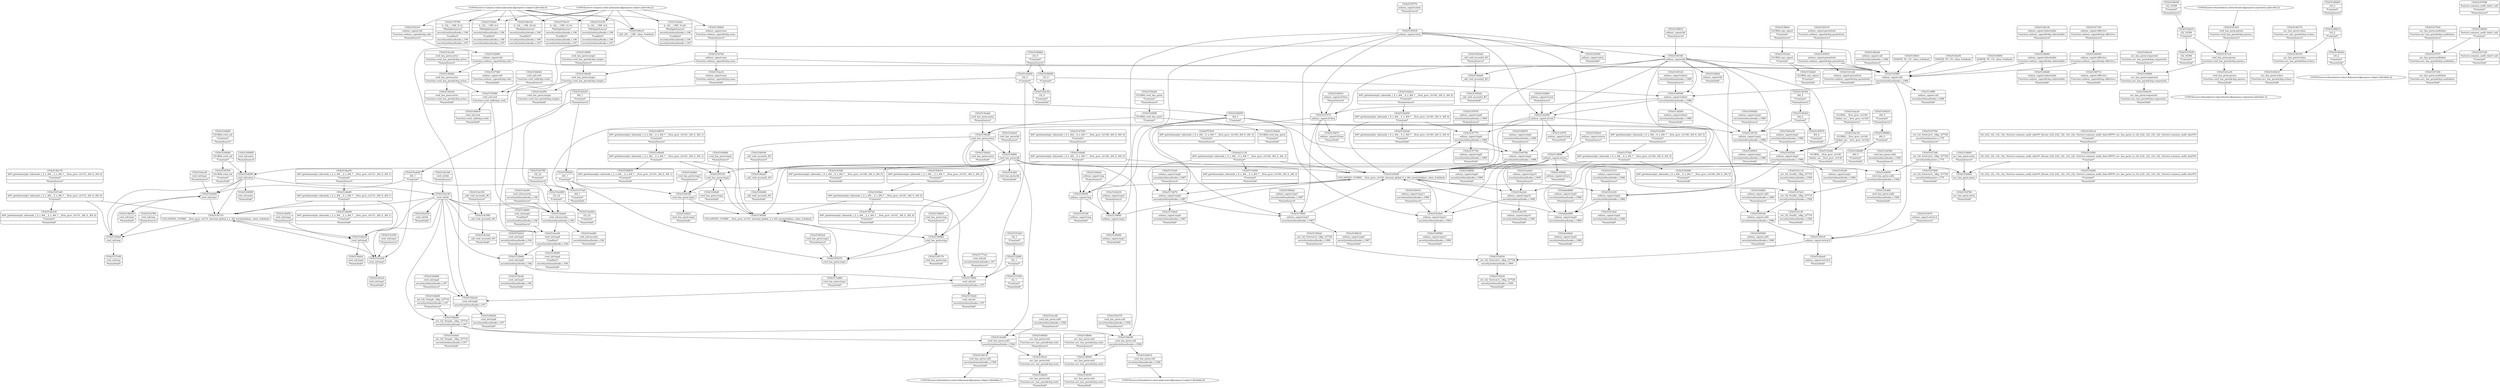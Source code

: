 digraph {
	CE0x51471b0 [shape=record,shape=Mrecord,label="{CE0x51471b0|i64_1|*Constant*|*SummSink*}"]
	CE0x517ad60 [shape=record,shape=Mrecord,label="{CE0x517ad60|cred_has_perm:tmp1|*SummSink*}"]
	CE0x5161cf0 [shape=record,shape=Mrecord,label="{CE0x5161cf0|_ret_i32_%call2,_!dbg_!27719|security/selinux/hooks.c,1508|*SummSink*}"]
	CE0x5153220 [shape=record,shape=Mrecord,label="{CE0x5153220|i32_1|*Constant*|*SummSource*}"]
	CE0x514df60 [shape=record,shape=Mrecord,label="{CE0x514df60|cred_has_perm:bb}"]
	CE0x5153390 [shape=record,shape=Mrecord,label="{CE0x5153390|i32_1|*Constant*|*SummSink*}"]
	CE0x51440d0 [shape=record,shape=Mrecord,label="{CE0x51440d0|selinux_capset:inheritable|Function::selinux_capset&Arg::inheritable::|*SummSink*}"]
	CE0x516b140 [shape=record,shape=Mrecord,label="{CE0x516b140|4:_i32,_:_CRE_20,24_|*MultipleSource*|security/selinux/hooks.c,196|*LoadInst*|security/selinux/hooks.c,196|security/selinux/hooks.c,197}"]
	CE0x514ac30 [shape=record,shape=Mrecord,label="{CE0x514ac30|GLOBAL:__llvm_gcov_ctr140|Global_var:__llvm_gcov_ctr140}"]
	CE0x516a140 [shape=record,shape=Mrecord,label="{CE0x516a140|cred_sid:bb}"]
	CE0x5150cb0 [shape=record,shape=Mrecord,label="{CE0x5150cb0|cred_has_perm:entry}"]
	CE0x5147050 [shape=record,shape=Mrecord,label="{CE0x5147050|i64*_getelementptr_inbounds_(_6_x_i64_,_6_x_i64_*___llvm_gcov_ctr140,_i64_0,_i64_0)|*Constant*|*SummSource*}"]
	CE0x5161a30 [shape=record,shape=Mrecord,label="{CE0x5161a30|cred_has_perm:perms|Function::cred_has_perm&Arg::perms::|*SummSink*}"]
	CE0x515d760 [shape=record,shape=Mrecord,label="{CE0x515d760|avc_has_perm:entry|*SummSink*}"]
	CE0x5157290 [shape=record,shape=Mrecord,label="{CE0x5157290|cred_sid:tmp|*SummSink*}"]
	CE0x514e820 [shape=record,shape=Mrecord,label="{CE0x514e820|i32_22|*Constant*|*SummSink*}"]
	CE0x515e6a0 [shape=record,shape=Mrecord,label="{CE0x515e6a0|cred_sid:tmp}"]
	CE0x5154230 [shape=record,shape=Mrecord,label="{CE0x5154230|_ret_i32_%retval.0,_!dbg_!27726|security/selinux/hooks.c,1990|*SummSink*}"]
	CE0x5149170 [shape=record,shape=Mrecord,label="{CE0x5149170|avc_has_perm:tclass|Function::avc_has_perm&Arg::tclass::|*SummSource*}"]
	CE0x514ed40 [shape=record,shape=Mrecord,label="{CE0x514ed40|cred_sid:security|security/selinux/hooks.c,196|*SummSink*}"]
	CE0x5179790 [shape=record,shape=Mrecord,label="{CE0x5179790|4:_i32,_:_CRE_8,12_|*MultipleSource*|security/selinux/hooks.c,196|*LoadInst*|security/selinux/hooks.c,196|security/selinux/hooks.c,197}"]
	CE0x5155080 [shape=record,shape=Mrecord,label="{CE0x5155080|cred_sid:cred|Function::cred_sid&Arg::cred::}"]
	CE0x514b930 [shape=record,shape=Mrecord,label="{CE0x514b930|cred_sid:tmp1|*SummSink*}"]
	CE0x5146ad0 [shape=record,shape=Mrecord,label="{CE0x5146ad0|_call_void_mcount()_#3}"]
	CE0x5147b50 [shape=record,shape=Mrecord,label="{CE0x5147b50|i32_16384|*Constant*|*SummSink*}"]
	CE0x517e5a0 [shape=record,shape=Mrecord,label="{CE0x517e5a0|selinux_capset:tmp6|security/selinux/hooks.c,1987|*SummSource*}"]
	CE0x514d3b0 [shape=record,shape=Mrecord,label="{CE0x514d3b0|cred_has_perm:call2|security/selinux/hooks.c,1508|*SummSource*}"]
	CE0x514a0c0 [shape=record,shape=Mrecord,label="{CE0x514a0c0|i32_16384|*Constant*}"]
	CE0x5164760 [shape=record,shape=Mrecord,label="{CE0x5164760|GLOBAL:cred_sid|*Constant*|*SummSink*}"]
	"CONST[source:0(mediator),value:2(dynamic)][purpose:{subject}][SnkIdx:0]"
	CE0x5167100 [shape=record,shape=Mrecord,label="{CE0x5167100|%struct.common_audit_data*_null|*Constant*|*SummSink*}"]
	CE0x70b3a50 [shape=record,shape=Mrecord,label="{CE0x70b3a50|selinux_capset:tmp3|security/selinux/hooks.c,1986|*SummSource*}"]
	CE0x5146ef0 [shape=record,shape=Mrecord,label="{CE0x5146ef0|selinux_capset:tmp}"]
	CE0x514b330 [shape=record,shape=Mrecord,label="{CE0x514b330|i64*_getelementptr_inbounds_(_2_x_i64_,_2_x_i64_*___llvm_gcov_ctr131,_i64_0,_i64_0)|*Constant*|*SummSink*}"]
	CE0x517d300 [shape=record,shape=Mrecord,label="{CE0x517d300|i64*_getelementptr_inbounds_(_6_x_i64_,_6_x_i64_*___llvm_gcov_ctr140,_i64_0,_i64_3)|*Constant*|*SummSink*}"]
	CE0x516b620 [shape=record,shape=Mrecord,label="{CE0x516b620|cred_sid:tmp6|security/selinux/hooks.c,197|*SummSink*}"]
	CE0x514cba0 [shape=record,shape=Mrecord,label="{CE0x514cba0|_ret_i32_%tmp6,_!dbg_!27716|security/selinux/hooks.c,197|*SummSink*}"]
	CE0x514fc00 [shape=record,shape=Mrecord,label="{CE0x514fc00|avc_has_perm:ssid|Function::avc_has_perm&Arg::ssid::|*SummSink*}"]
	CE0x514bf50 [shape=record,shape=Mrecord,label="{CE0x514bf50|cred_sid:tmp2|*SummSource*}"]
	CE0x5154030 [shape=record,shape=Mrecord,label="{CE0x5154030|_ret_i32_%retval.0,_!dbg_!27726|security/selinux/hooks.c,1990}"]
	CE0x5168a10 [shape=record,shape=Mrecord,label="{CE0x5168a10|128:_i8*,_:_CRE:_elem_0:default:}"]
	CE0x5182d50 [shape=record,shape=Mrecord,label="{CE0x5182d50|i64*_getelementptr_inbounds_(_6_x_i64_,_6_x_i64_*___llvm_gcov_ctr140,_i64_0,_i64_4)|*Constant*}"]
	CE0x5185270 [shape=record,shape=Mrecord,label="{CE0x5185270|cred_has_perm:tmp1}"]
	CE0x5185350 [shape=record,shape=Mrecord,label="{CE0x5185350|cred_has_perm:tmp2}"]
	CE0x5160e50 [shape=record,shape=Mrecord,label="{CE0x5160e50|cred_has_perm:call|security/selinux/hooks.c,1506}"]
	CE0x51675e0 [shape=record,shape=Mrecord,label="{CE0x51675e0|avc_has_perm:auditdata|Function::avc_has_perm&Arg::auditdata::|*SummSource*}"]
	CE0x514bb80 [shape=record,shape=Mrecord,label="{CE0x514bb80|i64*_getelementptr_inbounds_(_2_x_i64_,_2_x_i64_*___llvm_gcov_ctr131,_i64_0,_i64_1)|*Constant*|*SummSink*}"]
	CE0x514e0e0 [shape=record,shape=Mrecord,label="{CE0x514e0e0|cred_has_perm:bb|*SummSource*}"]
	CE0x514f940 [shape=record,shape=Mrecord,label="{CE0x514f940|avc_has_perm:ssid|Function::avc_has_perm&Arg::ssid::}"]
	CE0x5146810 [shape=record,shape=Mrecord,label="{CE0x5146810|selinux_capset:bb|*SummSource*}"]
	CE0x5164990 [shape=record,shape=Mrecord,label="{CE0x5164990|cred_sid:entry|*SummSink*}"]
	CE0x514e330 [shape=record,shape=Mrecord,label="{CE0x514e330|_call_void_mcount()_#3|*SummSource*}"]
	CE0x5166870 [shape=record,shape=Mrecord,label="{CE0x5166870|selinux_capset:tmp9|security/selinux/hooks.c,1989|*SummSource*}"]
	CE0x5146760 [shape=record,shape=Mrecord,label="{CE0x5146760|i64_2|*Constant*|*SummSource*}"]
	CE0x515eab0 [shape=record,shape=Mrecord,label="{CE0x515eab0|cred_has_perm:entry|*SummSource*}"]
	CE0x5166ce0 [shape=record,shape=Mrecord,label="{CE0x5166ce0|avc_has_perm:requested|Function::avc_has_perm&Arg::requested::|*SummSource*}"]
	CE0x5164680 [shape=record,shape=Mrecord,label="{CE0x5164680|GLOBAL:cred_sid|*Constant*|*SummSource*}"]
	CE0x5176f00 [shape=record,shape=Mrecord,label="{CE0x5176f00|cred_sid:sid|security/selinux/hooks.c,197}"]
	CE0x514bfc0 [shape=record,shape=Mrecord,label="{CE0x514bfc0|cred_sid:tmp2|*SummSink*}"]
	CE0x515f770 [shape=record,shape=Mrecord,label="{CE0x515f770|selinux_capset:entry|*SummSource*}"]
	CE0x5145e70 [shape=record,shape=Mrecord,label="{CE0x5145e70|selinux_capset:permitted|Function::selinux_capset&Arg::permitted::|*SummSource*}"]
	CE0x515d6f0 [shape=record,shape=Mrecord,label="{CE0x515d6f0|avc_has_perm:entry|*SummSource*}"]
	CE0x5146e40 [shape=record,shape=Mrecord,label="{CE0x5146e40|selinux_capset:call|security/selinux/hooks.c,1984|*SummSource*}"]
	CE0x5147770 [shape=record,shape=Mrecord,label="{CE0x5147770|selinux_capset:tmp8|security/selinux/hooks.c,1989}"]
	CE0x5168ad0 [shape=record,shape=Mrecord,label="{CE0x5168ad0|i64*_getelementptr_inbounds_(_2_x_i64_,_2_x_i64_*___llvm_gcov_ctr141,_i64_0,_i64_1)|*Constant*}"]
	CE0x516bbf0 [shape=record,shape=Mrecord,label="{CE0x516bbf0|_ret_i32_%tmp6,_!dbg_!27716|security/selinux/hooks.c,197|*SummSource*}"]
	CE0x5153be0 [shape=record,shape=Mrecord,label="{CE0x5153be0|4:_i32,_:_CRE_0,4_|*MultipleSource*|security/selinux/hooks.c,196|*LoadInst*|security/selinux/hooks.c,196|security/selinux/hooks.c,197}"]
	CE0x51453a0 [shape=record,shape=Mrecord,label="{CE0x51453a0|GLOBAL:cap_capset|*Constant*}"]
	CE0x5144fc0 [shape=record,shape=Mrecord,label="{CE0x5144fc0|VOIDTB_TE:_CE:_elem_0:default:}"]
	CE0x51540a0 [shape=record,shape=Mrecord,label="{CE0x51540a0|_ret_i32_%retval.0,_!dbg_!27726|security/selinux/hooks.c,1990|*SummSource*}"]
	CE0x5160c90 [shape=record,shape=Mrecord,label="{CE0x5160c90|_call_void_mcount()_#3|*SummSource*}"]
	CE0x5150a60 [shape=record,shape=Mrecord,label="{CE0x5150a60|GLOBAL:cred_has_perm|*Constant*|*SummSource*}"]
	CE0x5138ff0 [shape=record,shape=Mrecord,label="{CE0x5138ff0|selinux_capset:call|security/selinux/hooks.c,1984|*SummSink*}"]
	CE0x5152a10 [shape=record,shape=Mrecord,label="{CE0x5152a10|selinux_capset:new|Function::selinux_capset&Arg::new::|*SummSink*}"]
	CE0x5150b40 [shape=record,shape=Mrecord,label="{CE0x5150b40|GLOBAL:cred_has_perm|*Constant*|*SummSink*}"]
	CE0x5147470 [shape=record,shape=Mrecord,label="{CE0x5147470|selinux_capset:if.then}"]
	CE0x5169410 [shape=record,shape=Mrecord,label="{CE0x5169410|selinux_capset:tmp11|security/selinux/hooks.c,1990|*SummSource*}"]
	CE0x514eb00 [shape=record,shape=Mrecord,label="{CE0x514eb00|i32_0|*Constant*}"]
	CE0x51609c0 [shape=record,shape=Mrecord,label="{CE0x51609c0|selinux_capset:tmp2|security/selinux/hooks.c,1986|*SummSink*}"]
	CE0x5147870 [shape=record,shape=Mrecord,label="{CE0x5147870|selinux_capset:tmp8|security/selinux/hooks.c,1989|*SummSource*}"]
	CE0x5168d30 [shape=record,shape=Mrecord,label="{CE0x5168d30|i64*_getelementptr_inbounds_(_2_x_i64_,_2_x_i64_*___llvm_gcov_ctr141,_i64_0,_i64_1)|*Constant*|*SummSink*}"]
	CE0x51619c0 [shape=record,shape=Mrecord,label="{CE0x51619c0|cred_has_perm:perms|Function::cred_has_perm&Arg::perms::|*SummSource*}"]
	CE0x5180b10 [shape=record,shape=Mrecord,label="{CE0x5180b10|selinux_capset:tmp7|security/selinux/hooks.c,1987|*SummSink*}"]
	CE0x4a30fe0 [shape=record,shape=Mrecord,label="{CE0x4a30fe0|selinux_capset:tmp5|security/selinux/hooks.c,1986|*SummSink*}"]
	CE0x515f6e0 [shape=record,shape=Mrecord,label="{CE0x515f6e0|GLOBAL:cap_capset|*Constant*|*SummSource*}"]
	CE0x67f7430 [shape=record,shape=Mrecord,label="{CE0x67f7430|i64*_getelementptr_inbounds_(_6_x_i64_,_6_x_i64_*___llvm_gcov_ctr140,_i64_0,_i64_3)|*Constant*|*SummSource*}"]
	CE0x5162fc0 [shape=record,shape=Mrecord,label="{CE0x5162fc0|cred_has_perm:tmp3|*SummSink*}"]
	CE0x514f080 [shape=record,shape=Mrecord,label="{CE0x514f080|cred_sid:tmp4|*LoadInst*|security/selinux/hooks.c,196|*SummSource*}"]
	CE0x514ea90 [shape=record,shape=Mrecord,label="{CE0x514ea90|cred_sid:security|security/selinux/hooks.c,196|*SummSource*}"]
	CE0x516b840 [shape=record,shape=Mrecord,label="{CE0x516b840|i32_0|*Constant*}"]
	CE0x5164b80 [shape=record,shape=Mrecord,label="{CE0x5164b80|cred_has_perm:tmp2|*SummSource*}"]
	CE0x515e710 [shape=record,shape=Mrecord,label="{CE0x515e710|COLLAPSED:_GCMRE___llvm_gcov_ctr131_internal_global_2_x_i64_zeroinitializer:_elem_0:default:}"]
	CE0x5183fa0 [shape=record,shape=Mrecord,label="{CE0x5183fa0|i64*_getelementptr_inbounds_(_2_x_i64_,_2_x_i64_*___llvm_gcov_ctr141,_i64_0,_i64_0)|*Constant*}"]
	CE0x5149460 [shape=record,shape=Mrecord,label="{CE0x5149460|avc_has_perm:requested|Function::avc_has_perm&Arg::requested::}"]
	CE0x5140d10 [shape=record,shape=Mrecord,label="{CE0x5140d10|i64_0|*Constant*|*SummSource*}"]
	CE0x5145430 [shape=record,shape=Mrecord,label="{CE0x5145430|selinux_capset:entry}"]
	CE0x5160d90 [shape=record,shape=Mrecord,label="{CE0x5160d90|_call_void_mcount()_#3|*SummSink*}"]
	CE0x514a4e0 [shape=record,shape=Mrecord,label="{CE0x514a4e0|selinux_capset:tmp10|security/selinux/hooks.c,1990|*SummSource*}"]
	CE0x5162db0 [shape=record,shape=Mrecord,label="{CE0x5162db0|cred_has_perm:tmp3|*SummSource*}"]
	CE0x5160920 [shape=record,shape=Mrecord,label="{CE0x5160920|selinux_capset:tmp2|security/selinux/hooks.c,1986|*SummSource*}"]
	CE0x5139150 [shape=record,shape=Mrecord,label="{CE0x5139150|selinux_capset:tmp2|security/selinux/hooks.c,1986}"]
	CE0x6ded680 [shape=record,shape=Mrecord,label="{CE0x6ded680|selinux_capset:tmp5|security/selinux/hooks.c,1986|*SummSource*}"]
	CE0x5139660 [shape=record,shape=Mrecord,label="{CE0x5139660|selinux_capset:tmp1}"]
	CE0x5145630 [shape=record,shape=Mrecord,label="{CE0x5145630|selinux_capset:permitted|Function::selinux_capset&Arg::permitted::}"]
	CE0x5169180 [shape=record,shape=Mrecord,label="{CE0x5169180|selinux_capset:call1|security/selinux/hooks.c,1989}"]
	CE0x5161c10 [shape=record,shape=Mrecord,label="{CE0x5161c10|_ret_i32_%call2,_!dbg_!27719|security/selinux/hooks.c,1508|*SummSource*}"]
	CE0x514e3a0 [shape=record,shape=Mrecord,label="{CE0x514e3a0|_call_void_mcount()_#3|*SummSink*}"]
	CE0x5182dc0 [shape=record,shape=Mrecord,label="{CE0x5182dc0|i64*_getelementptr_inbounds_(_6_x_i64_,_6_x_i64_*___llvm_gcov_ctr140,_i64_0,_i64_4)|*Constant*|*SummSource*}"]
	CE0x5143f70 [shape=record,shape=Mrecord,label="{CE0x5143f70|selinux_capset:if.end|*SummSink*}"]
	CE0x5138f40 [shape=record,shape=Mrecord,label="{CE0x5138f40|selinux_capset:return}"]
	CE0x5152690 [shape=record,shape=Mrecord,label="{CE0x5152690|selinux_capset:old|Function::selinux_capset&Arg::old::}"]
	CE0x514d050 [shape=record,shape=Mrecord,label="{CE0x514d050|cred_has_perm:call2|security/selinux/hooks.c,1508}"]
	CE0x516abb0 [shape=record,shape=Mrecord,label="{CE0x516abb0|cred_sid:tmp1}"]
	CE0x5167a00 [shape=record,shape=Mrecord,label="{CE0x5167a00|i64*_getelementptr_inbounds_(_2_x_i64_,_2_x_i64_*___llvm_gcov_ctr131,_i64_0,_i64_0)|*Constant*}"]
	CE0x516ab40 [shape=record,shape=Mrecord,label="{CE0x516ab40|i64_1|*Constant*}"]
	CE0x51523c0 [shape=record,shape=Mrecord,label="{CE0x51523c0|selinux_capset:old|Function::selinux_capset&Arg::old::|*SummSource*}"]
	CE0x51520a0 [shape=record,shape=Mrecord,label="{CE0x51520a0|i64*_getelementptr_inbounds_(_6_x_i64_,_6_x_i64_*___llvm_gcov_ctr140,_i64_0,_i64_4)|*Constant*|*SummSink*}"]
	CE0x514c450 [shape=record,shape=Mrecord,label="{CE0x514c450|cred_sid:tmp3|*SummSource*}"]
	CE0x5160ae0 [shape=record,shape=Mrecord,label="{CE0x5160ae0|_call_void_mcount()_#3}"]
	CE0x5148d60 [shape=record,shape=Mrecord,label="{CE0x5148d60|i16_2|*Constant*|*SummSource*}"]
	CE0x5166e50 [shape=record,shape=Mrecord,label="{CE0x5166e50|avc_has_perm:requested|Function::avc_has_perm&Arg::requested::|*SummSink*}"]
	CE0x51546b0 [shape=record,shape=Mrecord,label="{CE0x51546b0|selinux_capset:new|Function::selinux_capset&Arg::new::|*SummSource*}"]
	CE0x515efd0 [shape=record,shape=Mrecord,label="{CE0x515efd0|GLOBAL:__llvm_gcov_ctr140|Global_var:__llvm_gcov_ctr140|*SummSink*}"]
	CE0x516a550 [shape=record,shape=Mrecord,label="{CE0x516a550|cred_sid:bb|*SummSink*}"]
	CE0x5147700 [shape=record,shape=Mrecord,label="{CE0x5147700|selinux_capset:tmp8|security/selinux/hooks.c,1989|*SummSink*}"]
	CE0x5144910 [shape=record,shape=Mrecord,label="{CE0x5144910|selinux_capset:if.then|*SummSource*}"]
	CE0x516c2b0 [shape=record,shape=Mrecord,label="{CE0x516c2b0|cred_has_perm:bb|*SummSink*}"]
	CE0x5144a50 [shape=record,shape=Mrecord,label="{CE0x5144a50|VOIDTB_TE:_CE:_elem_0:default:}"]
	CE0x514ba50 [shape=record,shape=Mrecord,label="{CE0x514ba50|i64*_getelementptr_inbounds_(_2_x_i64_,_2_x_i64_*___llvm_gcov_ctr131,_i64_0,_i64_1)|*Constant*|*SummSource*}"]
	CE0x5152d10 [shape=record,shape=Mrecord,label="{CE0x5152d10|cred_sid:tmp5|security/selinux/hooks.c,196|*SummSource*}"]
	"CONST[source:0(mediator),value:2(dynamic)][purpose:{object}][SnkIdx:1]"
	CE0x5145120 [shape=record,shape=Mrecord,label="{CE0x5145120|selinux_capset:tobool|security/selinux/hooks.c,1986|*SummSource*}"]
	CE0x515d1c0 [shape=record,shape=Mrecord,label="{CE0x515d1c0|i32_(i32,_i32,_i16,_i32,_%struct.common_audit_data*)*_bitcast_(i32_(i32,_i32,_i16,_i32,_%struct.common_audit_data.495*)*_avc_has_perm_to_i32_(i32,_i32,_i16,_i32,_%struct.common_audit_data*)*)|*Constant*|*SummSource*}"]
	CE0x5146c30 [shape=record,shape=Mrecord,label="{CE0x5146c30|selinux_capset:inheritable|Function::selinux_capset&Arg::inheritable::|*SummSource*}"]
	CE0x5142590 [shape=record,shape=Mrecord,label="{CE0x5142590|selinux_capset:if.end}"]
	CE0x5142660 [shape=record,shape=Mrecord,label="{CE0x5142660|selinux_capset:if.end|*SummSource*}"]
	CE0x5153420 [shape=record,shape=Mrecord,label="{CE0x5153420|cred_sid:sid|security/selinux/hooks.c,197|*SummSink*}"]
	CE0x5156620 [shape=record,shape=Mrecord,label="{CE0x5156620|cred_has_perm:tmp|*SummSource*}"]
	"CONST[source:0(mediator),value:2(dynamic)][purpose:{object}][SnkIdx:2]"
	CE0x5144c50 [shape=record,shape=Mrecord,label="{CE0x5144c50|i32_0|*Constant*|*SummSink*}"]
	CE0x51614a0 [shape=record,shape=Mrecord,label="{CE0x51614a0|selinux_capset:tmp4|security/selinux/hooks.c,1986|*SummSink*}"]
	CE0x514cdd0 [shape=record,shape=Mrecord,label="{CE0x514cdd0|cred_has_perm:call1|security/selinux/hooks.c,1506}"]
	CE0x514f400 [shape=record,shape=Mrecord,label="{CE0x514f400|VOIDTB_TE:_CE:_elem_0:default:}"]
	CE0x51663a0 [shape=record,shape=Mrecord,label="{CE0x51663a0|_call_void_mcount()_#3|*SummSource*}"]
	CE0x5152b60 [shape=record,shape=Mrecord,label="{CE0x5152b60|cred_sid:tmp5|security/selinux/hooks.c,196}"]
	CE0x5150720 [shape=record,shape=Mrecord,label="{CE0x5150720|i64*_getelementptr_inbounds_(_2_x_i64_,_2_x_i64_*___llvm_gcov_ctr141,_i64_0,_i64_0)|*Constant*|*SummSink*}"]
	CE0x51608b0 [shape=record,shape=Mrecord,label="{CE0x51608b0|i64_0|*Constant*}"]
	CE0x5164410 [shape=record,shape=Mrecord,label="{CE0x5164410|cred_has_perm:call|security/selinux/hooks.c,1506|*SummSink*}"]
	CE0x5169e90 [shape=record,shape=Mrecord,label="{CE0x5169e90|i32_16384|*Constant*|*SummSource*}"]
	CE0x5149e20 [shape=record,shape=Mrecord,label="{CE0x5149e20|cred_has_perm:actor|Function::cred_has_perm&Arg::actor::|*SummSink*}"]
	CE0x516b2e0 [shape=record,shape=Mrecord,label="{CE0x516b2e0|cred_sid:tmp6|security/selinux/hooks.c,197}"]
	CE0x516ac20 [shape=record,shape=Mrecord,label="{CE0x516ac20|cred_sid:tmp1|*SummSource*}"]
	CE0x5163090 [shape=record,shape=Mrecord,label="{CE0x5163090|selinux_capset:entry|*SummSink*}"]
	CE0x514bee0 [shape=record,shape=Mrecord,label="{CE0x514bee0|cred_sid:tmp2}"]
	CE0x514b6f0 [shape=record,shape=Mrecord,label="{CE0x514b6f0|i64*_getelementptr_inbounds_(_2_x_i64_,_2_x_i64_*___llvm_gcov_ctr131,_i64_0,_i64_1)|*Constant*}"]
	CE0x51445a0 [shape=record,shape=Mrecord,label="{CE0x51445a0|_call_void_mcount()_#3|*SummSink*}"]
	CE0x5185200 [shape=record,shape=Mrecord,label="{CE0x5185200|i64_1|*Constant*}"]
	CE0x51852e0 [shape=record,shape=Mrecord,label="{CE0x51852e0|cred_has_perm:tmp1|*SummSource*}"]
	CE0x5146340 [shape=record,shape=Mrecord,label="{CE0x5146340|selinux_capset:bb}"]
	CE0x5149210 [shape=record,shape=Mrecord,label="{CE0x5149210|avc_has_perm:tclass|Function::avc_has_perm&Arg::tclass::|*SummSink*}"]
	CE0x51673d0 [shape=record,shape=Mrecord,label="{CE0x51673d0|_ret_i32_%retval.0,_!dbg_!27728|security/selinux/avc.c,775}"]
	CE0x5138cb0 [shape=record,shape=Mrecord,label="{CE0x5138cb0|i64_2|*Constant*}"]
	CE0x51581e0 [shape=record,shape=Mrecord,label="{CE0x51581e0|selinux_capset:retval.0}"]
	CE0x516ba90 [shape=record,shape=Mrecord,label="{CE0x516ba90|_ret_i32_%tmp6,_!dbg_!27716|security/selinux/hooks.c,197}"]
	CE0x515d460 [shape=record,shape=Mrecord,label="{CE0x515d460|avc_has_perm:entry}"]
	CE0x5148e90 [shape=record,shape=Mrecord,label="{CE0x5148e90|i16_2|*Constant*|*SummSink*}"]
	CE0x515eb20 [shape=record,shape=Mrecord,label="{CE0x515eb20|cred_has_perm:entry|*SummSink*}"]
	CE0x51677b0 [shape=record,shape=Mrecord,label="{CE0x51677b0|_ret_i32_%retval.0,_!dbg_!27728|security/selinux/avc.c,775|*SummSource*}"]
	CE0x4a31130 [shape=record,shape=Mrecord,label="{CE0x4a31130|i64*_getelementptr_inbounds_(_6_x_i64_,_6_x_i64_*___llvm_gcov_ctr140,_i64_0,_i64_3)|*Constant*}"]
	"CONST[source:1(input),value:2(dynamic)][purpose:{object}][SrcIdx:2]"
	CE0x5140d80 [shape=record,shape=Mrecord,label="{CE0x5140d80|i64_0|*Constant*|*SummSink*}"]
	CE0x5167090 [shape=record,shape=Mrecord,label="{CE0x5167090|%struct.common_audit_data*_null|*Constant*|*SummSource*}"]
	CE0x5152e20 [shape=record,shape=Mrecord,label="{CE0x5152e20|cred_sid:tmp5|security/selinux/hooks.c,196|*SummSink*}"]
	CE0x51625d0 [shape=record,shape=Mrecord,label="{CE0x51625d0|selinux_capset:tmp3|security/selinux/hooks.c,1986}"]
	CE0x5152620 [shape=record,shape=Mrecord,label="{CE0x5152620|GLOBAL:cap_capset|*Constant*|*SummSink*}"]
	CE0x514ecd0 [shape=record,shape=Mrecord,label="{CE0x514ecd0|cred_sid:tmp4|*LoadInst*|security/selinux/hooks.c,196}"]
	CE0x5152f60 [shape=record,shape=Mrecord,label="{CE0x5152f60|i32_1|*Constant*}"]
	CE0x5166450 [shape=record,shape=Mrecord,label="{CE0x5166450|i64_1|*Constant*}"]
	CE0x51620b0 [shape=record,shape=Mrecord,label="{CE0x51620b0|i64*_getelementptr_inbounds_(_6_x_i64_,_6_x_i64_*___llvm_gcov_ctr140,_i64_0,_i64_5)|*Constant*|*SummSink*}"]
	CE0x515d2f0 [shape=record,shape=Mrecord,label="{CE0x515d2f0|i32_(i32,_i32,_i16,_i32,_%struct.common_audit_data*)*_bitcast_(i32_(i32,_i32,_i16,_i32,_%struct.common_audit_data.495*)*_avc_has_perm_to_i32_(i32,_i32,_i16,_i32,_%struct.common_audit_data*)*)|*Constant*|*SummSink*}"]
	CE0x51458f0 [shape=record,shape=Mrecord,label="{CE0x51458f0|selinux_capset:call|security/selinux/hooks.c,1984}"]
	CE0x5147100 [shape=record,shape=Mrecord,label="{CE0x5147100|selinux_capset:effective|Function::selinux_capset&Arg::effective::|*SummSource*}"]
	CE0x5161430 [shape=record,shape=Mrecord,label="{CE0x5161430|selinux_capset:tmp4|security/selinux/hooks.c,1986}"]
	CE0x514a3e0 [shape=record,shape=Mrecord,label="{CE0x514a3e0|selinux_capset:tmp10|security/selinux/hooks.c,1990}"]
	CE0x51773c0 [shape=record,shape=Mrecord,label="{CE0x51773c0|cred_sid:sid|security/selinux/hooks.c,197|*SummSource*}"]
	CE0x514a5e0 [shape=record,shape=Mrecord,label="{CE0x514a5e0|selinux_capset:tmp11|security/selinux/hooks.c,1990}"]
	"CONST[source:0(mediator),value:0(static)][purpose:{operation}][SnkIdx:3]"
	CE0x5166500 [shape=record,shape=Mrecord,label="{CE0x5166500|selinux_capset:tobool|security/selinux/hooks.c,1986}"]
	CE0x51475d0 [shape=record,shape=Mrecord,label="{CE0x51475d0|selinux_capset:old|Function::selinux_capset&Arg::old::|*SummSink*}"]
	CE0x517d4e0 [shape=record,shape=Mrecord,label="{CE0x517d4e0|selinux_capset:tmp6|security/selinux/hooks.c,1987|*SummSink*}"]
	CE0x5165000 [shape=record,shape=Mrecord,label="{CE0x5165000|selinux_capset:call1|security/selinux/hooks.c,1989|*SummSink*}"]
	CE0x517d470 [shape=record,shape=Mrecord,label="{CE0x517d470|selinux_capset:tmp6|security/selinux/hooks.c,1987}"]
	CE0x514a050 [shape=record,shape=Mrecord,label="{CE0x514a050|cred_has_perm:target|Function::cred_has_perm&Arg::target::|*SummSink*}"]
	CE0x5169710 [shape=record,shape=Mrecord,label="{CE0x5169710|selinux_capset:effective|Function::selinux_capset&Arg::effective::|*SummSink*}"]
	CE0x5144f10 [shape=record,shape=Mrecord,label="{CE0x5144f10|selinux_capset:if.then|*SummSink*}"]
	CE0x5145c60 [shape=record,shape=Mrecord,label="{CE0x5145c60|selinux_capset:tmp3|security/selinux/hooks.c,1986|*SummSink*}"]
	CE0x5141cb0 [shape=record,shape=Mrecord,label="{CE0x5141cb0|selinux_capset:permitted|Function::selinux_capset&Arg::permitted::|*SummSink*}"]
	CE0x5161510 [shape=record,shape=Mrecord,label="{CE0x5161510|selinux_capset:tmp4|security/selinux/hooks.c,1986|*SummSource*}"]
	CE0x5168f50 [shape=record,shape=Mrecord,label="{CE0x5168f50|selinux_capset:tmp9|security/selinux/hooks.c,1989|*SummSink*}"]
	CE0x514fb60 [shape=record,shape=Mrecord,label="{CE0x514fb60|avc_has_perm:ssid|Function::avc_has_perm&Arg::ssid::|*SummSource*}"]
	CE0x5149d00 [shape=record,shape=Mrecord,label="{CE0x5149d00|selinux_capset:tmp1|*SummSink*}"]
	CE0x5145bb0 [shape=record,shape=Mrecord,label="{CE0x5145bb0|selinux_capset:return|*SummSink*}"]
	CE0x5154760 [shape=record,shape=Mrecord,label="{CE0x5154760|selinux_capset:new|Function::selinux_capset&Arg::new::}"]
	CE0x5166740 [shape=record,shape=Mrecord,label="{CE0x5166740|selinux_capset:tmp9|security/selinux/hooks.c,1989}"]
	CE0x5146fa0 [shape=record,shape=Mrecord,label="{CE0x5146fa0|selinux_capset:bb|*SummSink*}"]
	CE0x5139200 [shape=record,shape=Mrecord,label="{CE0x5139200|selinux_capset:tobool|security/selinux/hooks.c,1986|*SummSink*}"]
	CE0x51809a0 [shape=record,shape=Mrecord,label="{CE0x51809a0|selinux_capset:tmp7|security/selinux/hooks.c,1987|*SummSource*}"]
	CE0x515cdd0 [shape=record,shape=Mrecord,label="{CE0x515cdd0|cred_has_perm:call2|security/selinux/hooks.c,1508|*SummSink*}"]
	CE0x5145a50 [shape=record,shape=Mrecord,label="{CE0x5145a50|i64_1|*Constant*|*SummSource*}"]
	"CONST[source:1(input),value:2(dynamic)][purpose:{subject}][SrcIdx:4]"
	CE0x514c580 [shape=record,shape=Mrecord,label="{CE0x514c580|_call_void_mcount()_#3}"]
	CE0x5167570 [shape=record,shape=Mrecord,label="{CE0x5167570|avc_has_perm:auditdata|Function::avc_has_perm&Arg::auditdata::}"]
	CE0x517f900 [shape=record,shape=Mrecord,label="{CE0x517f900|selinux_capset:tmp7|security/selinux/hooks.c,1987}"]
	CE0x5162ae0 [shape=record,shape=Mrecord,label="{CE0x5162ae0|selinux_capset:retval.0|*SummSink*}"]
	CE0x5147cc0 [shape=record,shape=Mrecord,label="{CE0x5147cc0|cred_has_perm:perms|Function::cred_has_perm&Arg::perms::}"]
	CE0x516b9c0 [shape=record,shape=Mrecord,label="{CE0x516b9c0|cred_sid:cred|Function::cred_sid&Arg::cred::|*SummSink*}"]
	CE0x514c2d0 [shape=record,shape=Mrecord,label="{CE0x514c2d0|cred_sid:tmp3}"]
	CE0x5161f00 [shape=record,shape=Mrecord,label="{CE0x5161f00|i64*_getelementptr_inbounds_(_6_x_i64_,_6_x_i64_*___llvm_gcov_ctr140,_i64_0,_i64_5)|*Constant*|*SummSource*}"]
	CE0x516a340 [shape=record,shape=Mrecord,label="{CE0x516a340|cred_sid:bb|*SummSource*}"]
	CE0x51466b0 [shape=record,shape=Mrecord,label="{CE0x51466b0|selinux_capset:inheritable|Function::selinux_capset&Arg::inheritable::}"]
	CE0x514c4c0 [shape=record,shape=Mrecord,label="{CE0x514c4c0|cred_sid:tmp3|*SummSink*}"]
	CE0x5148bc0 [shape=record,shape=Mrecord,label="{CE0x5148bc0|i16_2|*Constant*}"]
	CE0x51452f0 [shape=record,shape=Mrecord,label="{CE0x51452f0|i64*_getelementptr_inbounds_(_6_x_i64_,_6_x_i64_*___llvm_gcov_ctr140,_i64_0,_i64_0)|*Constant*|*SummSink*}"]
	CE0x5184010 [shape=record,shape=Mrecord,label="{CE0x5184010|i64*_getelementptr_inbounds_(_2_x_i64_,_2_x_i64_*___llvm_gcov_ctr141,_i64_0,_i64_0)|*Constant*|*SummSource*}"]
	"CONST[source:0(mediator),value:0(static)][purpose:{operation}][SrcIdx:3]"
	CE0x514b170 [shape=record,shape=Mrecord,label="{CE0x514b170|i64*_getelementptr_inbounds_(_2_x_i64_,_2_x_i64_*___llvm_gcov_ctr131,_i64_0,_i64_0)|*Constant*|*SummSource*}"]
	CE0x5163470 [shape=record,shape=Mrecord,label="{CE0x5163470|selinux_capset:retval.0|*SummSource*}"]
	CE0x6ded6f0 [shape=record,shape=Mrecord,label="{CE0x6ded6f0|selinux_capset:tmp5|security/selinux/hooks.c,1986}"]
	CE0x5157fa0 [shape=record,shape=Mrecord,label="{CE0x5157fa0|i64*_getelementptr_inbounds_(_6_x_i64_,_6_x_i64_*___llvm_gcov_ctr140,_i64_0,_i64_5)|*Constant*}"]
	CE0x5164370 [shape=record,shape=Mrecord,label="{CE0x5164370|cred_has_perm:call|security/selinux/hooks.c,1506|*SummSource*}"]
	CE0x51644d0 [shape=record,shape=Mrecord,label="{CE0x51644d0|GLOBAL:cred_sid|*Constant*}"]
	CE0x515cf40 [shape=record,shape=Mrecord,label="{CE0x515cf40|i32_(i32,_i32,_i16,_i32,_%struct.common_audit_data*)*_bitcast_(i32_(i32,_i32,_i16,_i32,_%struct.common_audit_data.495*)*_avc_has_perm_to_i32_(i32,_i32,_i16,_i32,_%struct.common_audit_data*)*)|*Constant*}"]
	CE0x5145b00 [shape=record,shape=Mrecord,label="{CE0x5145b00|COLLAPSED:_GCMRE___llvm_gcov_ctr140_internal_global_6_x_i64_zeroinitializer:_elem_0:default:}"]
	CE0x5169580 [shape=record,shape=Mrecord,label="{CE0x5169580|selinux_capset:tmp11|security/selinux/hooks.c,1990|*SummSink*}"]
	CE0x51648d0 [shape=record,shape=Mrecord,label="{CE0x51648d0|cred_sid:entry|*SummSource*}"]
	CE0x514e780 [shape=record,shape=Mrecord,label="{CE0x514e780|i32_22|*Constant*|*SummSource*}"]
	CE0x51508b0 [shape=record,shape=Mrecord,label="{CE0x51508b0|cred_has_perm:tmp}"]
	CE0x5164f20 [shape=record,shape=Mrecord,label="{CE0x5164f20|selinux_capset:call1|security/selinux/hooks.c,1989|*SummSource*}"]
	CE0x516afa0 [shape=record,shape=Mrecord,label="{CE0x516afa0|4:_i32,_:_CRE_16,20_|*MultipleSource*|security/selinux/hooks.c,196|*LoadInst*|security/selinux/hooks.c,196|security/selinux/hooks.c,197}"]
	CE0x5149e90 [shape=record,shape=Mrecord,label="{CE0x5149e90|cred_has_perm:target|Function::cred_has_perm&Arg::target::}"]
	CE0x5168b70 [shape=record,shape=Mrecord,label="{CE0x5168b70|i64*_getelementptr_inbounds_(_2_x_i64_,_2_x_i64_*___llvm_gcov_ctr141,_i64_0,_i64_1)|*Constant*|*SummSource*}"]
	CE0x516b8b0 [shape=record,shape=Mrecord,label="{CE0x516b8b0|i32_0|*Constant*|*SummSource*}"]
	CE0x514fcc0 [shape=record,shape=Mrecord,label="{CE0x514fcc0|avc_has_perm:tsid|Function::avc_has_perm&Arg::tsid::}"]
	CE0x514e490 [shape=record,shape=Mrecord,label="{CE0x514e490|i32_22|*Constant*}"]
	CE0x5149000 [shape=record,shape=Mrecord,label="{CE0x5149000|%struct.common_audit_data*_null|*Constant*}"]
	CE0x5153c50 [shape=record,shape=Mrecord,label="{CE0x5153c50|4:_i32,_:_CRE_4,8_|*MultipleSource*|security/selinux/hooks.c,196|*LoadInst*|security/selinux/hooks.c,196|security/selinux/hooks.c,197}"]
	CE0x5144230 [shape=record,shape=Mrecord,label="{CE0x5144230|selinux_capset:tmp1|*SummSource*}"]
	CE0x5149100 [shape=record,shape=Mrecord,label="{CE0x5149100|avc_has_perm:tclass|Function::avc_has_perm&Arg::tclass::}"]
	CE0x5164840 [shape=record,shape=Mrecord,label="{CE0x5164840|cred_sid:entry}"]
	CE0x514ccd0 [shape=record,shape=Mrecord,label="{CE0x514ccd0|cred_has_perm:call1|security/selinux/hooks.c,1506|*SummSource*}"]
	CE0x51456e0 [shape=record,shape=Mrecord,label="{CE0x51456e0|selinux_capset:return|*SummSource*}"]
	CE0x515e780 [shape=record,shape=Mrecord,label="{CE0x515e780|cred_sid:tmp|*SummSource*}"]
	CE0x5146970 [shape=record,shape=Mrecord,label="{CE0x5146970|i64_2|*Constant*|*SummSink*}"]
	CE0x514eba0 [shape=record,shape=Mrecord,label="{CE0x514eba0|cred_sid:security|security/selinux/hooks.c,196}"]
	CE0x516b480 [shape=record,shape=Mrecord,label="{CE0x516b480|cred_sid:tmp6|security/selinux/hooks.c,197|*SummSource*}"]
	CE0x51565b0 [shape=record,shape=Mrecord,label="{CE0x51565b0|COLLAPSED:_GCMRE___llvm_gcov_ctr141_internal_global_2_x_i64_zeroinitializer:_elem_0:default:}"]
	CE0x514f200 [shape=record,shape=Mrecord,label="{CE0x514f200|cred_sid:tmp4|*LoadInst*|security/selinux/hooks.c,196|*SummSink*}"]
	CE0x5167820 [shape=record,shape=Mrecord,label="{CE0x5167820|_ret_i32_%retval.0,_!dbg_!27728|security/selinux/avc.c,775|*SummSink*}"]
	CE0x516b920 [shape=record,shape=Mrecord,label="{CE0x516b920|cred_sid:cred|Function::cred_sid&Arg::cred::|*SummSource*}"]
	CE0x5164f90 [shape=record,shape=Mrecord,label="{CE0x5164f90|GLOBAL:cred_has_perm|*Constant*}"]
	CE0x5148920 [shape=record,shape=Mrecord,label="{CE0x5148920|avc_has_perm:tsid|Function::avc_has_perm&Arg::tsid::|*SummSource*}"]
	CE0x514aca0 [shape=record,shape=Mrecord,label="{CE0x514aca0|GLOBAL:__llvm_gcov_ctr140|Global_var:__llvm_gcov_ctr140|*SummSource*}"]
	CE0x515ec00 [shape=record,shape=Mrecord,label="{CE0x515ec00|cred_has_perm:actor|Function::cred_has_perm&Arg::actor::|*SummSource*}"]
	CE0x5166040 [shape=record,shape=Mrecord,label="{CE0x5166040|selinux_capset:effective|Function::selinux_capset&Arg::effective::}"]
	CE0x5147dc0 [shape=record,shape=Mrecord,label="{CE0x5147dc0|_ret_i32_%call2,_!dbg_!27719|security/selinux/hooks.c,1508}"]
	CE0x514a370 [shape=record,shape=Mrecord,label="{CE0x514a370|selinux_capset:tmp10|security/selinux/hooks.c,1990|*SummSink*}"]
	CE0x5185170 [shape=record,shape=Mrecord,label="{CE0x5185170|cred_has_perm:tmp|*SummSink*}"]
	CE0x5149af0 [shape=record,shape=Mrecord,label="{CE0x5149af0|i64*_getelementptr_inbounds_(_6_x_i64_,_6_x_i64_*___llvm_gcov_ctr140,_i64_0,_i64_0)|*Constant*}"]
	CE0x5179e10 [shape=record,shape=Mrecord,label="{CE0x5179e10|4:_i32,_:_CRE_12,16_|*MultipleSource*|security/selinux/hooks.c,196|*LoadInst*|security/selinux/hooks.c,196|security/selinux/hooks.c,197}"]
	CE0x514d130 [shape=record,shape=Mrecord,label="{CE0x514d130|cred_has_perm:call1|security/selinux/hooks.c,1506|*SummSink*}"]
	CE0x5148a50 [shape=record,shape=Mrecord,label="{CE0x5148a50|avc_has_perm:tsid|Function::avc_has_perm&Arg::tsid::|*SummSink*}"]
	CE0x5149f00 [shape=record,shape=Mrecord,label="{CE0x5149f00|cred_has_perm:target|Function::cred_has_perm&Arg::target::|*SummSource*}"]
	CE0x5164bf0 [shape=record,shape=Mrecord,label="{CE0x5164bf0|cred_has_perm:tmp2|*SummSink*}"]
	CE0x5144ba0 [shape=record,shape=Mrecord,label="{CE0x5144ba0|selinux_capset:tmp|*SummSource*}"]
	CE0x5149db0 [shape=record,shape=Mrecord,label="{CE0x5149db0|cred_has_perm:actor|Function::cred_has_perm&Arg::actor::}"]
	CE0x51451d0 [shape=record,shape=Mrecord,label="{CE0x51451d0|selinux_capset:tmp|*SummSink*}"]
	CE0x5164c60 [shape=record,shape=Mrecord,label="{CE0x5164c60|cred_has_perm:tmp3}"]
	CE0x5167250 [shape=record,shape=Mrecord,label="{CE0x5167250|avc_has_perm:auditdata|Function::avc_has_perm&Arg::auditdata::|*SummSink*}"]
	CE0x5167570 -> CE0x5167250
	CE0x51644d0 -> CE0x5164760
	"CONST[source:1(input),value:2(dynamic)][purpose:{subject}][SrcIdx:4]" -> CE0x516afa0
	CE0x5146340 -> CE0x6ded6f0
	CE0x5145430 -> CE0x5146ef0
	CE0x5150cb0 -> CE0x515eb20
	CE0x5167a00 -> CE0x515e710
	CE0x5157fa0 -> CE0x51620b0
	CE0x5164840 -> CE0x5164990
	CE0x5156620 -> CE0x51508b0
	CE0x5152690 -> CE0x51475d0
	CE0x5161a30 -> "CONST[source:0(mediator),value:0(static)][purpose:{operation}][SnkIdx:3]"
	CE0x5145b00 -> CE0x5161430
	CE0x5185200 -> CE0x51471b0
	CE0x51453a0 -> CE0x51458f0
	CE0x51852e0 -> CE0x5185270
	CE0x67f7430 -> CE0x4a31130
	CE0x5185200 -> CE0x5185270
	CE0x5145a50 -> CE0x5166450
	CE0x516a140 -> CE0x516b2e0
	CE0x515ec00 -> CE0x5149db0
	CE0x5146340 -> CE0x5145b00
	CE0x6ded6f0 -> CE0x5145b00
	CE0x514d130 -> "CONST[source:0(mediator),value:2(dynamic)][purpose:{object}][SnkIdx:1]"
	CE0x5145a50 -> CE0x5185200
	CE0x5162db0 -> CE0x5164c60
	CE0x514fb60 -> CE0x514f940
	CE0x516a140 -> CE0x516a550
	CE0x5146340 -> CE0x5146fa0
	CE0x514e0e0 -> CE0x514df60
	CE0x514a5e0 -> CE0x5169580
	CE0x5146340 -> CE0x5146ad0
	CE0x5142660 -> CE0x5142590
	CE0x5164f90 -> CE0x5150b40
	CE0x5160920 -> CE0x5139150
	CE0x5148bc0 -> CE0x5148e90
	CE0x5168ad0 -> CE0x5168d30
	"CONST[source:1(input),value:2(dynamic)][purpose:{object}][SrcIdx:2]" -> CE0x5179e10
	CE0x5145120 -> CE0x5166500
	CE0x5149100 -> CE0x5149210
	CE0x514ac30 -> CE0x515efd0
	CE0x5185270 -> CE0x51565b0
	CE0x515f770 -> CE0x5145430
	CE0x5164f90 -> CE0x5150cb0
	CE0x515d1c0 -> CE0x515cf40
	CE0x5167a00 -> CE0x515e6a0
	CE0x516b2e0 -> CE0x516ba90
	CE0x5138f40 -> CE0x51581e0
	CE0x51508b0 -> CE0x5185270
	CE0x5169180 -> CE0x51581e0
	CE0x51648d0 -> CE0x5164840
	CE0x516bbf0 -> CE0x516ba90
	CE0x5166450 -> CE0x5166740
	CE0x5138f40 -> CE0x5145b00
	CE0x516ac20 -> CE0x516abb0
	CE0x5161c10 -> CE0x5147dc0
	CE0x5142590 -> CE0x5143f70
	CE0x5166500 -> CE0x5147470
	CE0x5146ad0 -> CE0x51445a0
	CE0x5182d50 -> CE0x51520a0
	CE0x516a340 -> CE0x516a140
	CE0x5138cb0 -> CE0x5139150
	CE0x5150cb0 -> CE0x5185270
	CE0x5183fa0 -> CE0x5150720
	CE0x516a140 -> CE0x514eba0
	CE0x5160c90 -> CE0x5160ae0
	CE0x516b840 -> CE0x5144c50
	CE0x5146340 -> CE0x51458f0
	CE0x514df60 -> CE0x5185350
	CE0x514df60 -> CE0x5164840
	CE0x5149f00 -> CE0x5149e90
	CE0x5152b60 -> CE0x5152e20
	CE0x51458f0 -> CE0x5166500
	CE0x516b8b0 -> CE0x514eb00
	CE0x514cdd0 -> CE0x514d130
	CE0x5146340 -> CE0x5142590
	CE0x516b840 -> CE0x5166500
	CE0x5142590 -> CE0x5147770
	CE0x5149e90 -> CE0x5155080
	"CONST[source:1(input),value:2(dynamic)][purpose:{object}][SrcIdx:2]" -> CE0x51546b0
	CE0x514d3b0 -> CE0x514d050
	CE0x5149db0 -> CE0x5149e20
	CE0x5150cb0 -> CE0x51565b0
	CE0x514f940 -> CE0x514fc00
	CE0x514ac30 -> CE0x51625d0
	CE0x514df60 -> CE0x516c2b0
	CE0x515cf40 -> CE0x515d2f0
	CE0x5166040 -> CE0x51458f0
	CE0x514df60 -> CE0x5164c60
	CE0x514b6f0 -> CE0x514bb80
	CE0x51625d0 -> CE0x5145b00
	CE0x516a140 -> CE0x514bee0
	CE0x514c2d0 -> CE0x515e710
	"CONST[source:1(input),value:2(dynamic)][purpose:{subject}][SrcIdx:4]" -> CE0x5153c50
	"CONST[source:1(input),value:2(dynamic)][purpose:{subject}][SrcIdx:4]" -> CE0x5179e10
	CE0x5182d50 -> CE0x5145b00
	CE0x51458f0 -> CE0x5138ff0
	CE0x516b8b0 -> CE0x516b840
	CE0x5147770 -> CE0x5166740
	CE0x51453a0 -> CE0x5152620
	CE0x514ccd0 -> CE0x514cdd0
	CE0x515e6a0 -> CE0x516abb0
	CE0x5166740 -> CE0x5168f50
	CE0x5139660 -> CE0x5145b00
	CE0x5164410 -> "CONST[source:0(mediator),value:2(dynamic)][purpose:{subject}][SnkIdx:0]"
	CE0x6ded680 -> CE0x6ded6f0
	"CONST[source:1(input),value:2(dynamic)][purpose:{subject}][SrcIdx:4]" -> CE0x51523c0
	CE0x514d050 -> CE0x5147dc0
	CE0x516ab40 -> CE0x516abb0
	CE0x5169e90 -> CE0x514a0c0
	CE0x5148d60 -> CE0x5148bc0
	CE0x4a31130 -> CE0x517d300
	CE0x5147dc0 -> CE0x5161cf0
	CE0x5150cb0 -> CE0x514df60
	CE0x5145430 -> CE0x5147470
	CE0x516b2e0 -> CE0x516b620
	CE0x514e490 -> CE0x514eba0
	CE0x51673d0 -> CE0x514d050
	CE0x5168ad0 -> CE0x5185350
	CE0x514bf50 -> CE0x514bee0
	CE0x5161510 -> CE0x5161430
	CE0x5168a10 -> CE0x514ecd0
	CE0x514a0c0 -> CE0x5147cc0
	CE0x514a0c0 -> CE0x5147b50
	CE0x514bee0 -> CE0x514c2d0
	CE0x5183fa0 -> CE0x51565b0
	CE0x514eb00 -> CE0x5144c50
	"CONST[source:1(input),value:2(dynamic)][purpose:{object}][SrcIdx:2]" -> CE0x5153c50
	CE0x5176f00 -> CE0x516b2e0
	CE0x51644d0 -> CE0x5164840
	CE0x51677b0 -> CE0x51673d0
	CE0x5147050 -> CE0x5149af0
	CE0x5185350 -> CE0x5164bf0
	CE0x514df60 -> CE0x5160ae0
	CE0x514df60 -> CE0x514d050
	CE0x5153c50 -> CE0x516b2e0
	CE0x516a140 -> CE0x515e710
	CE0x5155080 -> CE0x514eba0
	CE0x5147470 -> CE0x517f900
	CE0x5166500 -> CE0x5139150
	CE0x514df60 -> CE0x5160e50
	CE0x5164840 -> CE0x516a140
	CE0x5168a10 -> CE0x51458f0
	CE0x51581e0 -> CE0x5154030
	CE0x515e6a0 -> CE0x5157290
	CE0x514a3e0 -> CE0x514a370
	"CONST[source:1(input),value:2(dynamic)][purpose:{object}][SrcIdx:2]" -> CE0x516b140
	CE0x515d460 -> CE0x515d760
	CE0x5149db0 -> CE0x5155080
	CE0x5157fa0 -> CE0x5145b00
	CE0x5145430 -> CE0x5139660
	CE0x516a140 -> CE0x514c2d0
	CE0x5166450 -> CE0x6ded6f0
	CE0x5147dc0 -> CE0x5169180
	CE0x5145430 -> CE0x5138f40
	CE0x5166450 -> CE0x514a5e0
	"CONST[source:1(input),value:2(dynamic)][purpose:{object}][SrcIdx:2]" -> CE0x5153be0
	CE0x5166740 -> CE0x5145b00
	CE0x5152d10 -> CE0x5152b60
	CE0x51675e0 -> CE0x5167570
	CE0x5154760 -> CE0x51458f0
	CE0x516ba90 -> CE0x514cdd0
	CE0x5164840 -> CE0x516abb0
	CE0x5146e40 -> CE0x51458f0
	CE0x516b480 -> CE0x516b2e0
	CE0x5145430 -> CE0x5146340
	CE0x516b920 -> CE0x5155080
	CE0x5152690 -> CE0x51458f0
	CE0x517f900 -> CE0x5180b10
	CE0x515e780 -> CE0x515e6a0
	CE0x516a140 -> CE0x514c580
	CE0x51663a0 -> CE0x5146ad0
	CE0x5145e70 -> CE0x5145630
	CE0x514cdd0 -> CE0x514fcc0
	CE0x5160ae0 -> CE0x5160d90
	CE0x514b6f0 -> CE0x514bee0
	CE0x5154760 -> CE0x5149e90
	"CONST[source:1(input),value:2(dynamic)][purpose:{subject}][SrcIdx:4]" -> CE0x5179790
	CE0x5146ef0 -> CE0x5139660
	CE0x51466b0 -> CE0x51440d0
	CE0x51508b0 -> CE0x5185170
	CE0x5145430 -> CE0x5145b00
	CE0x5139150 -> CE0x51625d0
	CE0x5166870 -> CE0x5166740
	CE0x5160e50 -> CE0x5164410
	CE0x5140d10 -> CE0x51608b0
	CE0x5146ef0 -> CE0x51451d0
	CE0x51565b0 -> CE0x51508b0
	CE0x514e330 -> CE0x514c580
	CE0x51673d0 -> CE0x5167820
	CE0x5153220 -> CE0x5152f60
	CE0x5152f60 -> CE0x5176f00
	CE0x5144910 -> CE0x5147470
	CE0x514df60 -> CE0x5147dc0
	CE0x5161f00 -> CE0x5157fa0
	CE0x5168b70 -> CE0x5168ad0
	CE0x5152690 -> CE0x5149db0
	CE0x5146340 -> CE0x5147470
	CE0x51809a0 -> CE0x517f900
	CE0x5138f40 -> CE0x514a3e0
	CE0x5146810 -> CE0x5146340
	"CONST[source:1(input),value:2(dynamic)][purpose:{subject}][SrcIdx:4]" -> CE0x5168a10
	CE0x517d470 -> CE0x517f900
	CE0x5146c30 -> CE0x51466b0
	CE0x514ba50 -> CE0x514b6f0
	CE0x514df60 -> CE0x514cdd0
	CE0x5145630 -> CE0x51458f0
	CE0x51456e0 -> CE0x5138f40
	CE0x5138f40 -> CE0x514a5e0
	CE0x5149170 -> CE0x5149100
	CE0x5154760 -> CE0x5152a10
	CE0x5164f20 -> CE0x5169180
	CE0x5149460 -> CE0x5166e50
	CE0x5164c60 -> CE0x5162fc0
	"CONST[source:1(input),value:2(dynamic)][purpose:{subject}][SrcIdx:4]" -> CE0x516b140
	CE0x5144fc0 -> CE0x51458f0
	CE0x5139150 -> CE0x51609c0
	CE0x5150a60 -> CE0x5164f90
	CE0x5146340 -> CE0x5161430
	CE0x5147470 -> CE0x5144f10
	CE0x515f6e0 -> CE0x51453a0
	CE0x5147100 -> CE0x5166040
	CE0x5166ce0 -> CE0x5149460
	CE0x5142590 -> CE0x5169180
	CE0x5161430 -> CE0x6ded6f0
	CE0x516ba90 -> CE0x5160e50
	CE0x5144a50 -> CE0x51458f0
	CE0x5147470 -> CE0x517d470
	CE0x514e780 -> CE0x514e490
	CE0x514ecd0 -> CE0x514f200
	CE0x514f080 -> CE0x514ecd0
	CE0x5147770 -> CE0x5147700
	CE0x5185200 -> CE0x5164c60
	CE0x51625d0 -> CE0x5161430
	CE0x5150cb0 -> CE0x51508b0
	CE0x516ab40 -> CE0x514c2d0
	CE0x514b6f0 -> CE0x515e710
	CE0x51581e0 -> CE0x5162ae0
	CE0x514fcc0 -> CE0x5148a50
	CE0x5164680 -> CE0x51644d0
	CE0x514df60 -> CE0x515d460
	CE0x5145b00 -> CE0x517d470
	CE0x514eb00 -> CE0x514eba0
	CE0x516a140 -> CE0x516ba90
	CE0x51523c0 -> CE0x5152690
	CE0x5145430 -> CE0x5142590
	CE0x5169180 -> CE0x5165000
	CE0x51625d0 -> CE0x5145c60
	CE0x4a31130 -> CE0x517d470
	CE0x517f900 -> CE0x5145b00
	CE0x5145a50 -> CE0x516ab40
	CE0x5182d50 -> CE0x5147770
	CE0x514c450 -> CE0x514c2d0
	CE0x5146340 -> CE0x51625d0
	CE0x5148e90 -> "CONST[source:0(mediator),value:2(dynamic)][purpose:{object}][SnkIdx:2]"
	CE0x515e710 -> CE0x514bee0
	CE0x5138cb0 -> CE0x5146970
	CE0x5149000 -> CE0x5167100
	CE0x514df60 -> CE0x51565b0
	CE0x515d6f0 -> CE0x515d460
	CE0x5184010 -> CE0x5183fa0
	CE0x51773c0 -> CE0x5176f00
	CE0x5145b00 -> CE0x5146ef0
	CE0x5166450 -> CE0x5139660
	CE0x514a4e0 -> CE0x514a3e0
	CE0x5157fa0 -> CE0x514a3e0
	CE0x514d050 -> CE0x515cdd0
	CE0x5149af0 -> CE0x51452f0
	CE0x514c580 -> CE0x514e3a0
	CE0x5147cc0 -> CE0x5161a30
	CE0x517e5a0 -> CE0x517d470
	CE0x516a140 -> CE0x514ecd0
	CE0x5183fa0 -> CE0x51508b0
	CE0x5167a00 -> CE0x514b330
	CE0x5144230 -> CE0x5139660
	CE0x5166450 -> CE0x517f900
	CE0x5164840 -> CE0x515e6a0
	CE0x51619c0 -> CE0x5147cc0
	CE0x51466b0 -> CE0x51458f0
	CE0x51546b0 -> CE0x5154760
	CE0x5167090 -> CE0x5149000
	CE0x516abb0 -> CE0x514b930
	CE0x516ab40 -> CE0x51471b0
	CE0x51608b0 -> CE0x5140d80
	"CONST[source:1(input),value:2(dynamic)][purpose:{object}][SrcIdx:2]" -> CE0x5179790
	CE0x514f400 -> CE0x51458f0
	CE0x5149af0 -> CE0x5145b00
	CE0x5166450 -> CE0x51471b0
	CE0x5145630 -> CE0x5141cb0
	CE0x5164b80 -> CE0x5185350
	CE0x5146760 -> CE0x5138cb0
	CE0x514a5e0 -> CE0x5145b00
	CE0x5185270 -> CE0x517ad60
	CE0x5147cc0 -> CE0x5149460
	CE0x5149af0 -> CE0x5146ef0
	CE0x5148920 -> CE0x514fcc0
	CE0x514b170 -> CE0x5167a00
	CE0x5152b60 -> CE0x5176f00
	CE0x5163470 -> CE0x51581e0
	CE0x5169410 -> CE0x514a5e0
	CE0x5185350 -> CE0x5164c60
	CE0x4a31130 -> CE0x5145b00
	CE0x5142590 -> CE0x5166740
	CE0x5152f60 -> CE0x5153390
	CE0x5146340 -> CE0x5166500
	CE0x5145b00 -> CE0x5147770
	"CONST[source:1(input),value:2(dynamic)][purpose:{object}][SrcIdx:2]" -> CE0x516afa0
	CE0x5166500 -> CE0x5142590
	CE0x5161430 -> CE0x51614a0
	CE0x51458f0 -> CE0x51581e0
	CE0x5148bc0 -> CE0x5149100
	CE0x515e710 -> CE0x515e6a0
	CE0x5144ba0 -> CE0x5146ef0
	CE0x5154030 -> CE0x5154230
	CE0x51540a0 -> CE0x5154030
	CE0x516a140 -> CE0x5152b60
	CE0x5149000 -> CE0x5167570
	CE0x51565b0 -> CE0x5185350
	CE0x5164840 -> CE0x515e710
	CE0x5146340 -> CE0x5139150
	CE0x514c2d0 -> CE0x514c4c0
	CE0x514eb00 -> CE0x5176f00
	CE0x70b3a50 -> CE0x51625d0
	CE0x514ea90 -> CE0x514eba0
	CE0x514a3e0 -> CE0x514a5e0
	CE0x514ecd0 -> CE0x5152b60
	CE0x5138f40 -> CE0x5145bb0
	CE0x514bee0 -> CE0x514bfc0
	CE0x5168ad0 -> CE0x51565b0
	CE0x5142590 -> CE0x5145b00
	CE0x5155080 -> CE0x516b9c0
	CE0x5139660 -> CE0x5149d00
	CE0x515cf40 -> CE0x515d460
	CE0x517d470 -> CE0x517d4e0
	CE0x514e490 -> CE0x514e820
	CE0x5149e90 -> CE0x514a050
	CE0x5147470 -> CE0x5145b00
	CE0x5166040 -> CE0x5169710
	CE0x5147870 -> CE0x5147770
	CE0x5166500 -> CE0x5139200
	CE0x5164c60 -> CE0x51565b0
	CE0x514eba0 -> CE0x514ed40
	CE0x514eba0 -> CE0x514ecd0
	CE0x5142590 -> CE0x5150cb0
	"CONST[source:1(input),value:2(dynamic)][purpose:{subject}][SrcIdx:4]" -> CE0x5153be0
	CE0x5176f00 -> CE0x5153420
	CE0x51608b0 -> CE0x51625d0
	CE0x5166450 -> CE0x5139150
	CE0x516abb0 -> CE0x515e710
	CE0x5138f40 -> CE0x5154030
	CE0x5145430 -> CE0x5163090
	"CONST[source:0(mediator),value:0(static)][purpose:{operation}][SrcIdx:3]" -> CE0x51619c0
	CE0x514aca0 -> CE0x514ac30
	CE0x5160e50 -> CE0x514f940
	CE0x5145b00 -> CE0x514a3e0
	CE0x5164370 -> CE0x5160e50
	CE0x6ded6f0 -> CE0x4a30fe0
	CE0x515eab0 -> CE0x5150cb0
	CE0x516ba90 -> CE0x514cba0
	CE0x5182dc0 -> CE0x5182d50
	"CONST[source:1(input),value:2(dynamic)][purpose:{object}][SrcIdx:2]" -> CE0x5168a10
	CE0x516a140 -> CE0x5176f00
}
